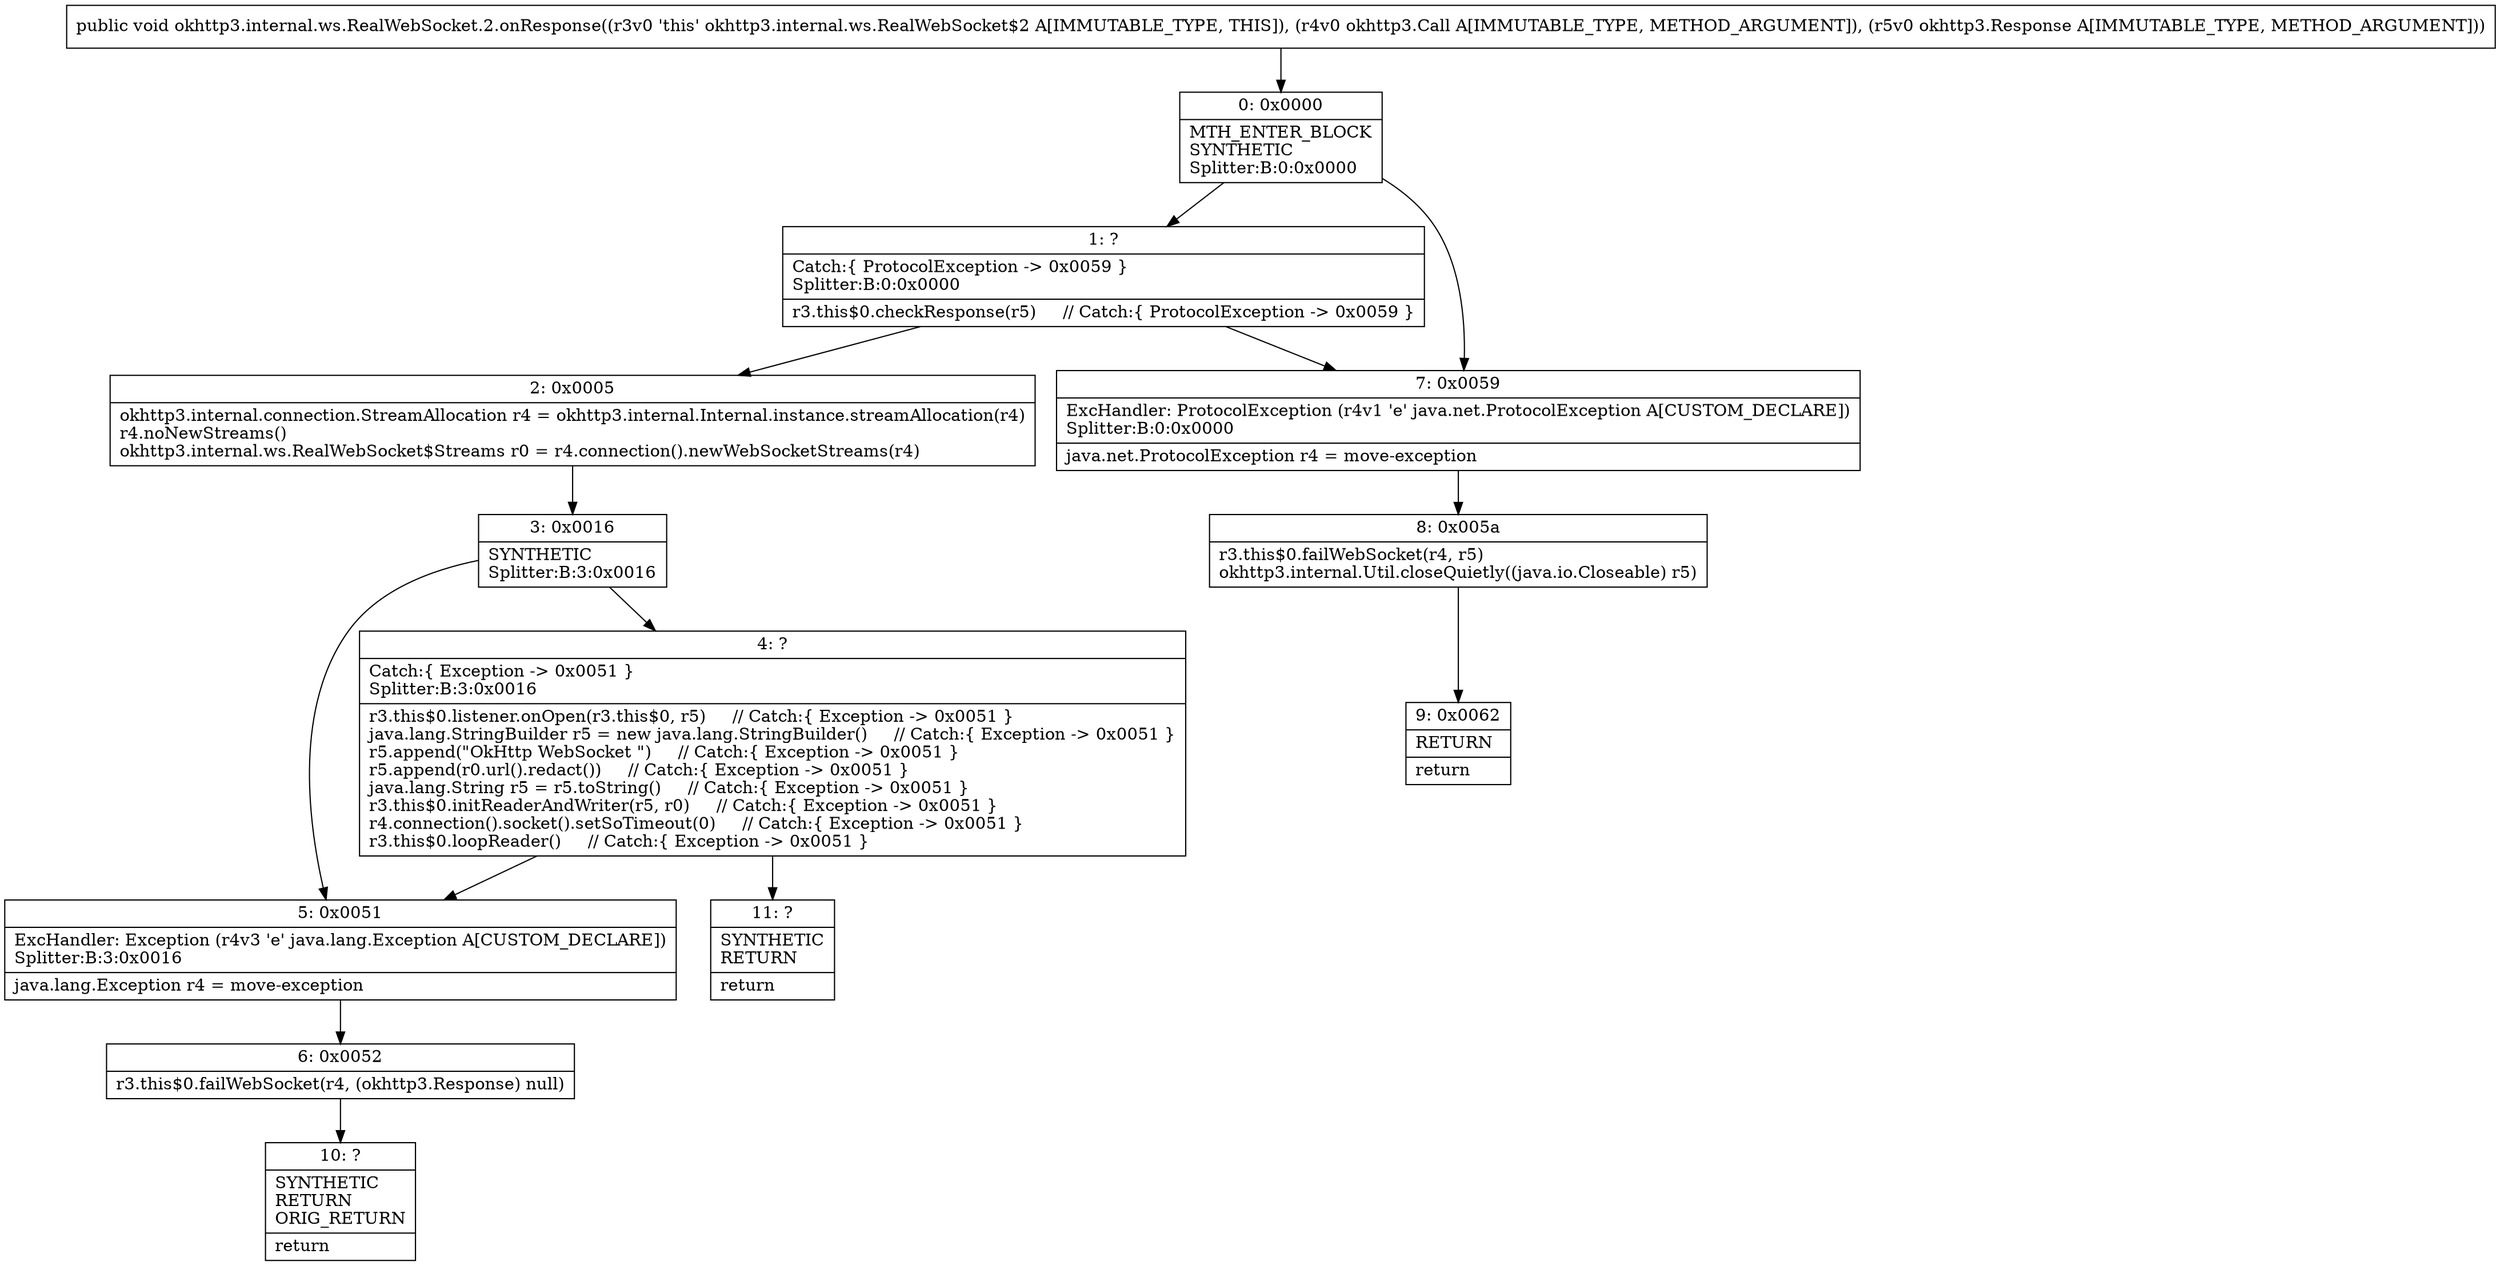 digraph "CFG forokhttp3.internal.ws.RealWebSocket.2.onResponse(Lokhttp3\/Call;Lokhttp3\/Response;)V" {
Node_0 [shape=record,label="{0\:\ 0x0000|MTH_ENTER_BLOCK\lSYNTHETIC\lSplitter:B:0:0x0000\l}"];
Node_1 [shape=record,label="{1\:\ ?|Catch:\{ ProtocolException \-\> 0x0059 \}\lSplitter:B:0:0x0000\l|r3.this$0.checkResponse(r5)     \/\/ Catch:\{ ProtocolException \-\> 0x0059 \}\l}"];
Node_2 [shape=record,label="{2\:\ 0x0005|okhttp3.internal.connection.StreamAllocation r4 = okhttp3.internal.Internal.instance.streamAllocation(r4)\lr4.noNewStreams()\lokhttp3.internal.ws.RealWebSocket$Streams r0 = r4.connection().newWebSocketStreams(r4)\l}"];
Node_3 [shape=record,label="{3\:\ 0x0016|SYNTHETIC\lSplitter:B:3:0x0016\l}"];
Node_4 [shape=record,label="{4\:\ ?|Catch:\{ Exception \-\> 0x0051 \}\lSplitter:B:3:0x0016\l|r3.this$0.listener.onOpen(r3.this$0, r5)     \/\/ Catch:\{ Exception \-\> 0x0051 \}\ljava.lang.StringBuilder r5 = new java.lang.StringBuilder()     \/\/ Catch:\{ Exception \-\> 0x0051 \}\lr5.append(\"OkHttp WebSocket \")     \/\/ Catch:\{ Exception \-\> 0x0051 \}\lr5.append(r0.url().redact())     \/\/ Catch:\{ Exception \-\> 0x0051 \}\ljava.lang.String r5 = r5.toString()     \/\/ Catch:\{ Exception \-\> 0x0051 \}\lr3.this$0.initReaderAndWriter(r5, r0)     \/\/ Catch:\{ Exception \-\> 0x0051 \}\lr4.connection().socket().setSoTimeout(0)     \/\/ Catch:\{ Exception \-\> 0x0051 \}\lr3.this$0.loopReader()     \/\/ Catch:\{ Exception \-\> 0x0051 \}\l}"];
Node_5 [shape=record,label="{5\:\ 0x0051|ExcHandler: Exception (r4v3 'e' java.lang.Exception A[CUSTOM_DECLARE])\lSplitter:B:3:0x0016\l|java.lang.Exception r4 = move\-exception\l}"];
Node_6 [shape=record,label="{6\:\ 0x0052|r3.this$0.failWebSocket(r4, (okhttp3.Response) null)\l}"];
Node_7 [shape=record,label="{7\:\ 0x0059|ExcHandler: ProtocolException (r4v1 'e' java.net.ProtocolException A[CUSTOM_DECLARE])\lSplitter:B:0:0x0000\l|java.net.ProtocolException r4 = move\-exception\l}"];
Node_8 [shape=record,label="{8\:\ 0x005a|r3.this$0.failWebSocket(r4, r5)\lokhttp3.internal.Util.closeQuietly((java.io.Closeable) r5)\l}"];
Node_9 [shape=record,label="{9\:\ 0x0062|RETURN\l|return\l}"];
Node_10 [shape=record,label="{10\:\ ?|SYNTHETIC\lRETURN\lORIG_RETURN\l|return\l}"];
Node_11 [shape=record,label="{11\:\ ?|SYNTHETIC\lRETURN\l|return\l}"];
MethodNode[shape=record,label="{public void okhttp3.internal.ws.RealWebSocket.2.onResponse((r3v0 'this' okhttp3.internal.ws.RealWebSocket$2 A[IMMUTABLE_TYPE, THIS]), (r4v0 okhttp3.Call A[IMMUTABLE_TYPE, METHOD_ARGUMENT]), (r5v0 okhttp3.Response A[IMMUTABLE_TYPE, METHOD_ARGUMENT])) }"];
MethodNode -> Node_0;
Node_0 -> Node_1;
Node_0 -> Node_7;
Node_1 -> Node_2;
Node_1 -> Node_7;
Node_2 -> Node_3;
Node_3 -> Node_4;
Node_3 -> Node_5;
Node_4 -> Node_5;
Node_4 -> Node_11;
Node_5 -> Node_6;
Node_6 -> Node_10;
Node_7 -> Node_8;
Node_8 -> Node_9;
}

